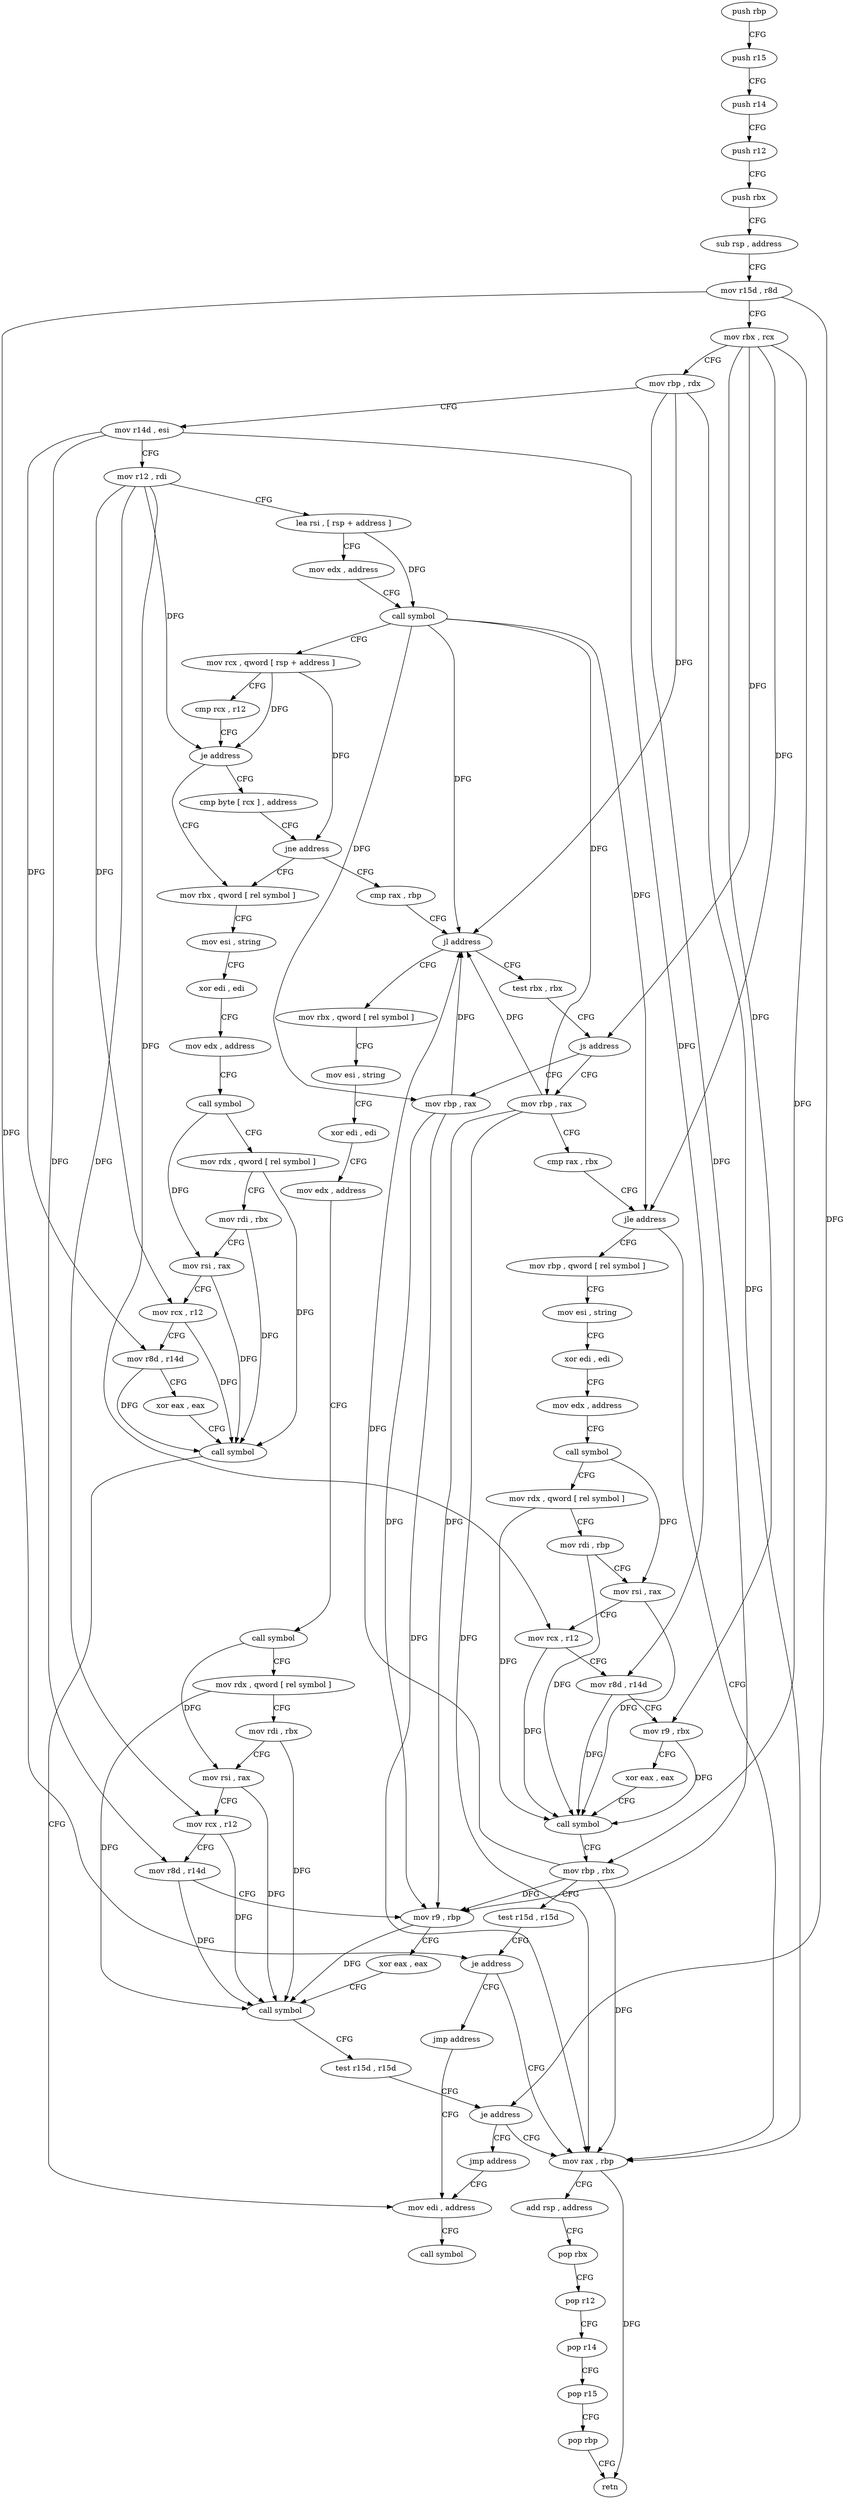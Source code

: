 digraph "func" {
"4208832" [label = "push rbp" ]
"4208833" [label = "push r15" ]
"4208835" [label = "push r14" ]
"4208837" [label = "push r12" ]
"4208839" [label = "push rbx" ]
"4208840" [label = "sub rsp , address" ]
"4208844" [label = "mov r15d , r8d" ]
"4208847" [label = "mov rbx , rcx" ]
"4208850" [label = "mov rbp , rdx" ]
"4208853" [label = "mov r14d , esi" ]
"4208856" [label = "mov r12 , rdi" ]
"4208859" [label = "lea rsi , [ rsp + address ]" ]
"4208864" [label = "mov edx , address" ]
"4208869" [label = "call symbol" ]
"4208874" [label = "mov rcx , qword [ rsp + address ]" ]
"4208879" [label = "cmp rcx , r12" ]
"4208882" [label = "je address" ]
"4209060" [label = "mov rbx , qword [ rel symbol ]" ]
"4208888" [label = "cmp byte [ rcx ] , address" ]
"4209067" [label = "mov esi , string" ]
"4209072" [label = "xor edi , edi" ]
"4209074" [label = "mov edx , address" ]
"4209079" [label = "call symbol" ]
"4209084" [label = "mov rdx , qword [ rel symbol ]" ]
"4209091" [label = "mov rdi , rbx" ]
"4209094" [label = "mov rsi , rax" ]
"4209097" [label = "mov rcx , r12" ]
"4209100" [label = "mov r8d , r14d" ]
"4209103" [label = "xor eax , eax" ]
"4209105" [label = "call symbol" ]
"4209110" [label = "mov edi , address" ]
"4208891" [label = "jne address" ]
"4208897" [label = "cmp rax , rbp" ]
"4208900" [label = "jl address" ]
"4209000" [label = "mov rbx , qword [ rel symbol ]" ]
"4208902" [label = "test rbx , rbx" ]
"4209007" [label = "mov esi , string" ]
"4209012" [label = "xor edi , edi" ]
"4209014" [label = "mov edx , address" ]
"4209019" [label = "call symbol" ]
"4209024" [label = "mov rdx , qword [ rel symbol ]" ]
"4209031" [label = "mov rdi , rbx" ]
"4209034" [label = "mov rsi , rax" ]
"4209037" [label = "mov rcx , r12" ]
"4209040" [label = "mov r8d , r14d" ]
"4209043" [label = "mov r9 , rbp" ]
"4209046" [label = "xor eax , eax" ]
"4209048" [label = "call symbol" ]
"4209053" [label = "test r15d , r15d" ]
"4209056" [label = "je address" ]
"4208984" [label = "mov rax , rbp" ]
"4209058" [label = "jmp address" ]
"4208905" [label = "js address" ]
"4208981" [label = "mov rbp , rax" ]
"4208907" [label = "mov rbp , rax" ]
"4208987" [label = "add rsp , address" ]
"4208991" [label = "pop rbx" ]
"4208992" [label = "pop r12" ]
"4208994" [label = "pop r14" ]
"4208996" [label = "pop r15" ]
"4208998" [label = "pop rbp" ]
"4208999" [label = "retn" ]
"4208910" [label = "cmp rax , rbx" ]
"4208913" [label = "jle address" ]
"4208915" [label = "mov rbp , qword [ rel symbol ]" ]
"4209115" [label = "call symbol" ]
"4208922" [label = "mov esi , string" ]
"4208927" [label = "xor edi , edi" ]
"4208929" [label = "mov edx , address" ]
"4208934" [label = "call symbol" ]
"4208939" [label = "mov rdx , qword [ rel symbol ]" ]
"4208946" [label = "mov rdi , rbp" ]
"4208949" [label = "mov rsi , rax" ]
"4208952" [label = "mov rcx , r12" ]
"4208955" [label = "mov r8d , r14d" ]
"4208958" [label = "mov r9 , rbx" ]
"4208961" [label = "xor eax , eax" ]
"4208963" [label = "call symbol" ]
"4208968" [label = "mov rbp , rbx" ]
"4208971" [label = "test r15d , r15d" ]
"4208974" [label = "je address" ]
"4208976" [label = "jmp address" ]
"4208832" -> "4208833" [ label = "CFG" ]
"4208833" -> "4208835" [ label = "CFG" ]
"4208835" -> "4208837" [ label = "CFG" ]
"4208837" -> "4208839" [ label = "CFG" ]
"4208839" -> "4208840" [ label = "CFG" ]
"4208840" -> "4208844" [ label = "CFG" ]
"4208844" -> "4208847" [ label = "CFG" ]
"4208844" -> "4209056" [ label = "DFG" ]
"4208844" -> "4208974" [ label = "DFG" ]
"4208847" -> "4208850" [ label = "CFG" ]
"4208847" -> "4208905" [ label = "DFG" ]
"4208847" -> "4208913" [ label = "DFG" ]
"4208847" -> "4208958" [ label = "DFG" ]
"4208847" -> "4208968" [ label = "DFG" ]
"4208850" -> "4208853" [ label = "CFG" ]
"4208850" -> "4208900" [ label = "DFG" ]
"4208850" -> "4209043" [ label = "DFG" ]
"4208850" -> "4208984" [ label = "DFG" ]
"4208853" -> "4208856" [ label = "CFG" ]
"4208853" -> "4209100" [ label = "DFG" ]
"4208853" -> "4209040" [ label = "DFG" ]
"4208853" -> "4208955" [ label = "DFG" ]
"4208856" -> "4208859" [ label = "CFG" ]
"4208856" -> "4208882" [ label = "DFG" ]
"4208856" -> "4209097" [ label = "DFG" ]
"4208856" -> "4209037" [ label = "DFG" ]
"4208856" -> "4208952" [ label = "DFG" ]
"4208859" -> "4208864" [ label = "CFG" ]
"4208859" -> "4208869" [ label = "DFG" ]
"4208864" -> "4208869" [ label = "CFG" ]
"4208869" -> "4208874" [ label = "CFG" ]
"4208869" -> "4208900" [ label = "DFG" ]
"4208869" -> "4208981" [ label = "DFG" ]
"4208869" -> "4208907" [ label = "DFG" ]
"4208869" -> "4208913" [ label = "DFG" ]
"4208874" -> "4208879" [ label = "CFG" ]
"4208874" -> "4208882" [ label = "DFG" ]
"4208874" -> "4208891" [ label = "DFG" ]
"4208879" -> "4208882" [ label = "CFG" ]
"4208882" -> "4209060" [ label = "CFG" ]
"4208882" -> "4208888" [ label = "CFG" ]
"4209060" -> "4209067" [ label = "CFG" ]
"4208888" -> "4208891" [ label = "CFG" ]
"4209067" -> "4209072" [ label = "CFG" ]
"4209072" -> "4209074" [ label = "CFG" ]
"4209074" -> "4209079" [ label = "CFG" ]
"4209079" -> "4209084" [ label = "CFG" ]
"4209079" -> "4209094" [ label = "DFG" ]
"4209084" -> "4209091" [ label = "CFG" ]
"4209084" -> "4209105" [ label = "DFG" ]
"4209091" -> "4209094" [ label = "CFG" ]
"4209091" -> "4209105" [ label = "DFG" ]
"4209094" -> "4209097" [ label = "CFG" ]
"4209094" -> "4209105" [ label = "DFG" ]
"4209097" -> "4209100" [ label = "CFG" ]
"4209097" -> "4209105" [ label = "DFG" ]
"4209100" -> "4209103" [ label = "CFG" ]
"4209100" -> "4209105" [ label = "DFG" ]
"4209103" -> "4209105" [ label = "CFG" ]
"4209105" -> "4209110" [ label = "CFG" ]
"4209110" -> "4209115" [ label = "CFG" ]
"4208891" -> "4209060" [ label = "CFG" ]
"4208891" -> "4208897" [ label = "CFG" ]
"4208897" -> "4208900" [ label = "CFG" ]
"4208900" -> "4209000" [ label = "CFG" ]
"4208900" -> "4208902" [ label = "CFG" ]
"4209000" -> "4209007" [ label = "CFG" ]
"4208902" -> "4208905" [ label = "CFG" ]
"4209007" -> "4209012" [ label = "CFG" ]
"4209012" -> "4209014" [ label = "CFG" ]
"4209014" -> "4209019" [ label = "CFG" ]
"4209019" -> "4209024" [ label = "CFG" ]
"4209019" -> "4209034" [ label = "DFG" ]
"4209024" -> "4209031" [ label = "CFG" ]
"4209024" -> "4209048" [ label = "DFG" ]
"4209031" -> "4209034" [ label = "CFG" ]
"4209031" -> "4209048" [ label = "DFG" ]
"4209034" -> "4209037" [ label = "CFG" ]
"4209034" -> "4209048" [ label = "DFG" ]
"4209037" -> "4209040" [ label = "CFG" ]
"4209037" -> "4209048" [ label = "DFG" ]
"4209040" -> "4209043" [ label = "CFG" ]
"4209040" -> "4209048" [ label = "DFG" ]
"4209043" -> "4209046" [ label = "CFG" ]
"4209043" -> "4209048" [ label = "DFG" ]
"4209046" -> "4209048" [ label = "CFG" ]
"4209048" -> "4209053" [ label = "CFG" ]
"4209053" -> "4209056" [ label = "CFG" ]
"4209056" -> "4208984" [ label = "CFG" ]
"4209056" -> "4209058" [ label = "CFG" ]
"4208984" -> "4208987" [ label = "CFG" ]
"4208984" -> "4208999" [ label = "DFG" ]
"4209058" -> "4209110" [ label = "CFG" ]
"4208905" -> "4208981" [ label = "CFG" ]
"4208905" -> "4208907" [ label = "CFG" ]
"4208981" -> "4208984" [ label = "DFG" ]
"4208981" -> "4208900" [ label = "DFG" ]
"4208981" -> "4209043" [ label = "DFG" ]
"4208907" -> "4208910" [ label = "CFG" ]
"4208907" -> "4208900" [ label = "DFG" ]
"4208907" -> "4209043" [ label = "DFG" ]
"4208907" -> "4208984" [ label = "DFG" ]
"4208987" -> "4208991" [ label = "CFG" ]
"4208991" -> "4208992" [ label = "CFG" ]
"4208992" -> "4208994" [ label = "CFG" ]
"4208994" -> "4208996" [ label = "CFG" ]
"4208996" -> "4208998" [ label = "CFG" ]
"4208998" -> "4208999" [ label = "CFG" ]
"4208910" -> "4208913" [ label = "CFG" ]
"4208913" -> "4208984" [ label = "CFG" ]
"4208913" -> "4208915" [ label = "CFG" ]
"4208915" -> "4208922" [ label = "CFG" ]
"4208922" -> "4208927" [ label = "CFG" ]
"4208927" -> "4208929" [ label = "CFG" ]
"4208929" -> "4208934" [ label = "CFG" ]
"4208934" -> "4208939" [ label = "CFG" ]
"4208934" -> "4208949" [ label = "DFG" ]
"4208939" -> "4208946" [ label = "CFG" ]
"4208939" -> "4208963" [ label = "DFG" ]
"4208946" -> "4208949" [ label = "CFG" ]
"4208946" -> "4208963" [ label = "DFG" ]
"4208949" -> "4208952" [ label = "CFG" ]
"4208949" -> "4208963" [ label = "DFG" ]
"4208952" -> "4208955" [ label = "CFG" ]
"4208952" -> "4208963" [ label = "DFG" ]
"4208955" -> "4208958" [ label = "CFG" ]
"4208955" -> "4208963" [ label = "DFG" ]
"4208958" -> "4208961" [ label = "CFG" ]
"4208958" -> "4208963" [ label = "DFG" ]
"4208961" -> "4208963" [ label = "CFG" ]
"4208963" -> "4208968" [ label = "CFG" ]
"4208968" -> "4208971" [ label = "CFG" ]
"4208968" -> "4208900" [ label = "DFG" ]
"4208968" -> "4209043" [ label = "DFG" ]
"4208968" -> "4208984" [ label = "DFG" ]
"4208971" -> "4208974" [ label = "CFG" ]
"4208974" -> "4208984" [ label = "CFG" ]
"4208974" -> "4208976" [ label = "CFG" ]
"4208976" -> "4209110" [ label = "CFG" ]
}
